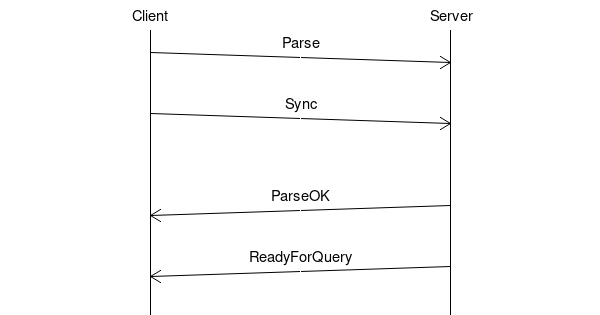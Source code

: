 msc {
    arcgradient=10;

    a [label="Client"], b [label="Server"];

    a=>>b [label="Parse\n\n"];
    a=>>b [label="Sync\n\n"];

    |||;

    a<<=b [label="ParseOK\n\n"];
    a<<=b [label="ReadyForQuery\n\n"];
}
